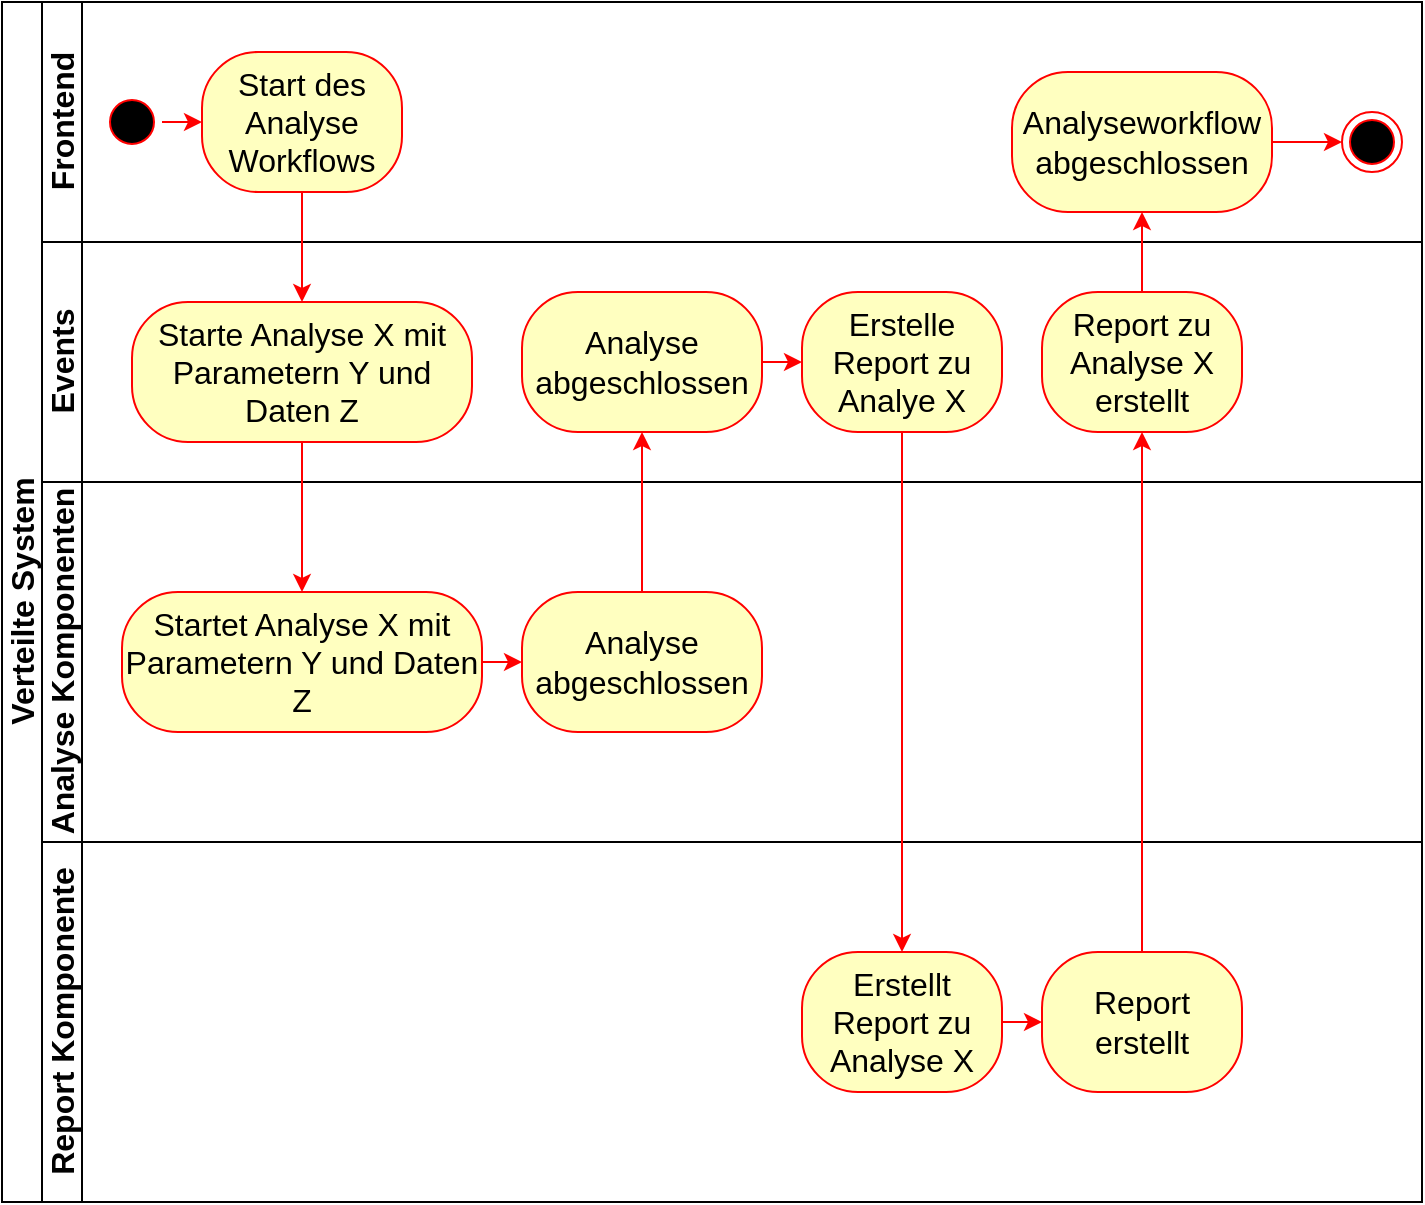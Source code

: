 <mxfile version="20.3.0" type="device"><diagram id="prtHgNgQTEPvFCAcTncT" name="Page-1"><mxGraphModel dx="1426" dy="816" grid="1" gridSize="10" guides="1" tooltips="1" connect="1" arrows="1" fold="1" page="1" pageScale="1" pageWidth="1169" pageHeight="827" math="0" shadow="0"><root><mxCell id="0"/><mxCell id="1" parent="0"/><mxCell id="dNxyNK7c78bLwvsdeMH5-19" value="Verteilte System" style="swimlane;html=1;childLayout=stackLayout;resizeParent=1;resizeParentMax=0;horizontal=0;startSize=20;horizontalStack=0;fontSize=16;" parent="1" vertex="1"><mxGeometry x="120" y="120" width="710" height="600" as="geometry"/></mxCell><mxCell id="dNxyNK7c78bLwvsdeMH5-20" value="Frontend" style="swimlane;html=1;startSize=20;horizontal=0;fontSize=16;" parent="dNxyNK7c78bLwvsdeMH5-19" vertex="1"><mxGeometry x="20" width="690" height="120" as="geometry"/></mxCell><mxCell id="dNxyNK7c78bLwvsdeMH5-24" value="Start des Analyse Workflows" style="rounded=1;whiteSpace=wrap;html=1;fontFamily=Helvetica;fontSize=16;fontColor=#000000;align=center;fillColor=#ffffc0;strokeColor=#ff0000;arcSize=40;" parent="dNxyNK7c78bLwvsdeMH5-20" vertex="1"><mxGeometry x="80" y="25" width="100" height="70" as="geometry"/></mxCell><mxCell id="HB3a1rqLscCa_-EN02-W-17" style="edgeStyle=orthogonalEdgeStyle;rounded=0;orthogonalLoop=1;jettySize=auto;html=1;exitX=1;exitY=0.5;exitDx=0;exitDy=0;entryX=0;entryY=0.5;entryDx=0;entryDy=0;strokeColor=#FF0000;fontSize=16;" parent="dNxyNK7c78bLwvsdeMH5-20" source="dNxyNK7c78bLwvsdeMH5-30" target="HB3a1rqLscCa_-EN02-W-2" edge="1"><mxGeometry relative="1" as="geometry"/></mxCell><mxCell id="dNxyNK7c78bLwvsdeMH5-30" value="Analyseworkflow abgeschlossen" style="rounded=1;whiteSpace=wrap;html=1;fontFamily=Helvetica;fontSize=16;fontColor=#000000;align=center;fillColor=#ffffc0;strokeColor=#ff0000;arcSize=40;" parent="dNxyNK7c78bLwvsdeMH5-20" vertex="1"><mxGeometry x="485" y="35" width="130" height="70" as="geometry"/></mxCell><mxCell id="HB3a1rqLscCa_-EN02-W-1" value="" style="ellipse;shape=startState;fillColor=#000000;strokeColor=#ff0000;fontSize=16;" parent="dNxyNK7c78bLwvsdeMH5-20" vertex="1"><mxGeometry x="30" y="45" width="30" height="30" as="geometry"/></mxCell><mxCell id="HB3a1rqLscCa_-EN02-W-2" value="" style="ellipse;shape=endState;fillColor=#000000;strokeColor=#ff0000;fontSize=16;" parent="dNxyNK7c78bLwvsdeMH5-20" vertex="1"><mxGeometry x="650" y="55" width="30" height="30" as="geometry"/></mxCell><mxCell id="HB3a1rqLscCa_-EN02-W-4" value="" style="edgeStyle=elbowEdgeStyle;elbow=horizontal;verticalAlign=middle;endArrow=classic;endSize=6;strokeColor=#FF0000;endFill=1;rounded=0;exitX=1;exitY=0.5;exitDx=0;exitDy=0;entryX=0;entryY=0.5;entryDx=0;entryDy=0;fontSize=16;" parent="dNxyNK7c78bLwvsdeMH5-20" source="HB3a1rqLscCa_-EN02-W-1" target="dNxyNK7c78bLwvsdeMH5-24" edge="1"><mxGeometry x="-40" y="-80" as="geometry"><mxPoint x="140" y="118" as="targetPoint"/><mxPoint x="139.5" y="78" as="sourcePoint"/></mxGeometry></mxCell><mxCell id="dNxyNK7c78bLwvsdeMH5-21" value="Events" style="swimlane;html=1;startSize=20;horizontal=0;fontSize=16;" parent="dNxyNK7c78bLwvsdeMH5-19" vertex="1"><mxGeometry x="20" y="120" width="690" height="120" as="geometry"/></mxCell><mxCell id="dNxyNK7c78bLwvsdeMH5-26" value="Starte Analyse X mit Parametern Y und Daten Z" style="rounded=1;whiteSpace=wrap;html=1;fontFamily=Helvetica;fontSize=16;fontColor=#000000;align=center;fillColor=#ffffc0;strokeColor=#ff0000;arcSize=40;" parent="dNxyNK7c78bLwvsdeMH5-21" vertex="1"><mxGeometry x="45" y="30" width="170" height="70" as="geometry"/></mxCell><mxCell id="ev2xhcEV7kwBjWaWHlhA-8" value="Analyse abgeschlossen" style="rounded=1;whiteSpace=wrap;html=1;fontFamily=Helvetica;fontSize=16;fontColor=#000000;align=center;fillColor=#ffffc0;strokeColor=#ff0000;arcSize=40;" parent="dNxyNK7c78bLwvsdeMH5-21" vertex="1"><mxGeometry x="240" y="25" width="120" height="70" as="geometry"/></mxCell><mxCell id="ev2xhcEV7kwBjWaWHlhA-10" value="Erstelle Report zu Analye X" style="rounded=1;whiteSpace=wrap;html=1;fontFamily=Helvetica;fontSize=16;fontColor=#000000;align=center;fillColor=#ffffc0;strokeColor=#ff0000;arcSize=40;" parent="dNxyNK7c78bLwvsdeMH5-21" vertex="1"><mxGeometry x="380" y="25" width="100" height="70" as="geometry"/></mxCell><mxCell id="ev2xhcEV7kwBjWaWHlhA-13" value="Report zu Analyse X erstellt" style="rounded=1;whiteSpace=wrap;html=1;fontFamily=Helvetica;fontSize=16;fontColor=#000000;align=center;fillColor=#ffffc0;strokeColor=#ff0000;arcSize=40;" parent="dNxyNK7c78bLwvsdeMH5-21" vertex="1"><mxGeometry x="500" y="25" width="100" height="70" as="geometry"/></mxCell><mxCell id="a8etmVVVfIGSvgKE7oM0-3" style="edgeStyle=orthogonalEdgeStyle;rounded=0;orthogonalLoop=1;jettySize=auto;html=1;exitX=1;exitY=0.5;exitDx=0;exitDy=0;entryX=0;entryY=0.5;entryDx=0;entryDy=0;strokeColor=#FF0000;fontSize=16;" edge="1" parent="dNxyNK7c78bLwvsdeMH5-21" source="ev2xhcEV7kwBjWaWHlhA-8" target="ev2xhcEV7kwBjWaWHlhA-10"><mxGeometry relative="1" as="geometry"><mxPoint x="310" y="170" as="sourcePoint"/><mxPoint x="310" y="105" as="targetPoint"/></mxGeometry></mxCell><mxCell id="dNxyNK7c78bLwvsdeMH5-22" value="Analyse Komponenten" style="swimlane;html=1;startSize=20;horizontal=0;fontSize=16;" parent="dNxyNK7c78bLwvsdeMH5-19" vertex="1"><mxGeometry x="20" y="240" width="690" height="180" as="geometry"><mxRectangle x="20" y="240" width="480" height="20" as="alternateBounds"/></mxGeometry></mxCell><mxCell id="HB3a1rqLscCa_-EN02-W-7" style="edgeStyle=orthogonalEdgeStyle;rounded=0;orthogonalLoop=1;jettySize=auto;html=1;exitX=1;exitY=0.5;exitDx=0;exitDy=0;entryX=0;entryY=0.5;entryDx=0;entryDy=0;strokeColor=#FF0000;fontSize=16;" parent="dNxyNK7c78bLwvsdeMH5-22" source="dNxyNK7c78bLwvsdeMH5-34" target="ev2xhcEV7kwBjWaWHlhA-7" edge="1"><mxGeometry relative="1" as="geometry"/></mxCell><mxCell id="dNxyNK7c78bLwvsdeMH5-34" value="Startet Analyse X mit Parametern Y und Daten Z" style="rounded=1;whiteSpace=wrap;html=1;fontFamily=Helvetica;fontSize=16;fontColor=#000000;align=center;fillColor=#ffffc0;strokeColor=#ff0000;arcSize=40;" parent="dNxyNK7c78bLwvsdeMH5-22" vertex="1"><mxGeometry x="40" y="55" width="180" height="70" as="geometry"/></mxCell><mxCell id="ev2xhcEV7kwBjWaWHlhA-7" value="Analyse abgeschlossen" style="rounded=1;whiteSpace=wrap;html=1;fontFamily=Helvetica;fontSize=16;fontColor=#000000;align=center;fillColor=#ffffc0;strokeColor=#ff0000;arcSize=40;" parent="dNxyNK7c78bLwvsdeMH5-22" vertex="1"><mxGeometry x="240" y="55" width="120" height="70" as="geometry"/></mxCell><mxCell id="ev2xhcEV7kwBjWaWHlhA-6" value="Report Komponente" style="swimlane;html=1;startSize=20;horizontal=0;fontSize=16;" parent="dNxyNK7c78bLwvsdeMH5-19" vertex="1"><mxGeometry x="20" y="420" width="690" height="180" as="geometry"><mxRectangle x="20" y="240" width="480" height="20" as="alternateBounds"/></mxGeometry></mxCell><mxCell id="HB3a1rqLscCa_-EN02-W-14" style="edgeStyle=orthogonalEdgeStyle;rounded=0;orthogonalLoop=1;jettySize=auto;html=1;exitX=1;exitY=0.5;exitDx=0;exitDy=0;entryX=0;entryY=0.5;entryDx=0;entryDy=0;strokeColor=#FF0000;fontSize=16;" parent="ev2xhcEV7kwBjWaWHlhA-6" source="ev2xhcEV7kwBjWaWHlhA-11" target="ev2xhcEV7kwBjWaWHlhA-12" edge="1"><mxGeometry relative="1" as="geometry"/></mxCell><mxCell id="ev2xhcEV7kwBjWaWHlhA-11" value="Erstellt Report zu Analyse X" style="rounded=1;whiteSpace=wrap;html=1;fontFamily=Helvetica;fontSize=16;fontColor=#000000;align=center;fillColor=#ffffc0;strokeColor=#ff0000;arcSize=40;" parent="ev2xhcEV7kwBjWaWHlhA-6" vertex="1"><mxGeometry x="380" y="55" width="100" height="70" as="geometry"/></mxCell><mxCell id="ev2xhcEV7kwBjWaWHlhA-12" value="Report erstellt" style="rounded=1;whiteSpace=wrap;html=1;fontFamily=Helvetica;fontSize=16;fontColor=#000000;align=center;fillColor=#ffffc0;strokeColor=#ff0000;arcSize=40;" parent="ev2xhcEV7kwBjWaWHlhA-6" vertex="1"><mxGeometry x="500" y="55" width="100" height="70" as="geometry"/></mxCell><mxCell id="HB3a1rqLscCa_-EN02-W-5" style="edgeStyle=orthogonalEdgeStyle;rounded=0;orthogonalLoop=1;jettySize=auto;html=1;exitX=0.5;exitY=1;exitDx=0;exitDy=0;entryX=0.5;entryY=0;entryDx=0;entryDy=0;strokeColor=#FF0000;fontSize=16;" parent="dNxyNK7c78bLwvsdeMH5-19" source="dNxyNK7c78bLwvsdeMH5-24" target="dNxyNK7c78bLwvsdeMH5-26" edge="1"><mxGeometry relative="1" as="geometry"/></mxCell><mxCell id="HB3a1rqLscCa_-EN02-W-6" style="edgeStyle=orthogonalEdgeStyle;rounded=0;orthogonalLoop=1;jettySize=auto;html=1;exitX=0.5;exitY=1;exitDx=0;exitDy=0;strokeColor=#FF0000;fontSize=16;" parent="dNxyNK7c78bLwvsdeMH5-19" source="dNxyNK7c78bLwvsdeMH5-26" target="dNxyNK7c78bLwvsdeMH5-34" edge="1"><mxGeometry relative="1" as="geometry"/></mxCell><mxCell id="HB3a1rqLscCa_-EN02-W-8" style="edgeStyle=orthogonalEdgeStyle;rounded=0;orthogonalLoop=1;jettySize=auto;html=1;exitX=0.5;exitY=0;exitDx=0;exitDy=0;entryX=0.5;entryY=1;entryDx=0;entryDy=0;strokeColor=#FF0000;fontSize=16;" parent="dNxyNK7c78bLwvsdeMH5-19" source="ev2xhcEV7kwBjWaWHlhA-7" target="ev2xhcEV7kwBjWaWHlhA-8" edge="1"><mxGeometry relative="1" as="geometry"/></mxCell><mxCell id="HB3a1rqLscCa_-EN02-W-10" style="edgeStyle=orthogonalEdgeStyle;rounded=0;orthogonalLoop=1;jettySize=auto;html=1;exitX=0.5;exitY=1;exitDx=0;exitDy=0;entryX=0.5;entryY=0;entryDx=0;entryDy=0;strokeColor=#FF0000;fontSize=16;" parent="dNxyNK7c78bLwvsdeMH5-19" source="ev2xhcEV7kwBjWaWHlhA-10" target="ev2xhcEV7kwBjWaWHlhA-11" edge="1"><mxGeometry relative="1" as="geometry"/></mxCell><mxCell id="HB3a1rqLscCa_-EN02-W-15" style="edgeStyle=orthogonalEdgeStyle;rounded=0;orthogonalLoop=1;jettySize=auto;html=1;exitX=0.5;exitY=0;exitDx=0;exitDy=0;entryX=0.5;entryY=1;entryDx=0;entryDy=0;strokeColor=#FF0000;fontSize=16;" parent="dNxyNK7c78bLwvsdeMH5-19" source="ev2xhcEV7kwBjWaWHlhA-12" target="ev2xhcEV7kwBjWaWHlhA-13" edge="1"><mxGeometry relative="1" as="geometry"/></mxCell><mxCell id="HB3a1rqLscCa_-EN02-W-16" style="edgeStyle=orthogonalEdgeStyle;rounded=0;orthogonalLoop=1;jettySize=auto;html=1;exitX=0.5;exitY=0;exitDx=0;exitDy=0;entryX=0.5;entryY=1;entryDx=0;entryDy=0;strokeColor=#FF0000;fontSize=16;" parent="dNxyNK7c78bLwvsdeMH5-19" source="ev2xhcEV7kwBjWaWHlhA-13" target="dNxyNK7c78bLwvsdeMH5-30" edge="1"><mxGeometry relative="1" as="geometry"/></mxCell></root></mxGraphModel></diagram></mxfile>